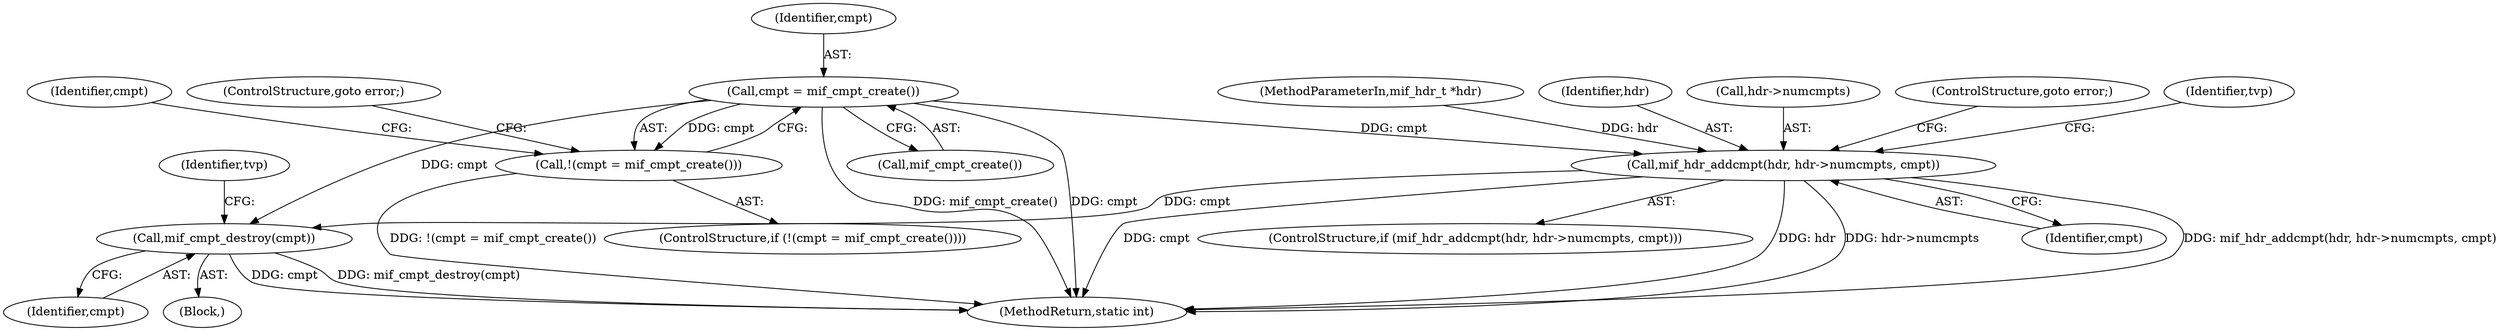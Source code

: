 digraph "0_jasper_df5d2867e8004e51e18b89865bc4aa69229227b3@API" {
"1000115" [label="(Call,cmpt = mif_cmpt_create())"];
"1000114" [label="(Call,!(cmpt = mif_cmpt_create()))"];
"1000290" [label="(Call,mif_hdr_addcmpt(hdr, hdr->numcmpts, cmpt))"];
"1000306" [label="(Call,mif_cmpt_destroy(cmpt))"];
"1000122" [label="(Identifier,cmpt)"];
"1000290" [label="(Call,mif_hdr_addcmpt(hdr, hdr->numcmpts, cmpt))"];
"1000119" [label="(ControlStructure,goto error;)"];
"1000114" [label="(Call,!(cmpt = mif_cmpt_create()))"];
"1000297" [label="(ControlStructure,goto error;)"];
"1000316" [label="(MethodReturn,static int)"];
"1000299" [label="(Identifier,tvp)"];
"1000101" [label="(MethodParameterIn,mif_hdr_t *hdr)"];
"1000309" [label="(Identifier,tvp)"];
"1000295" [label="(Identifier,cmpt)"];
"1000116" [label="(Identifier,cmpt)"];
"1000289" [label="(ControlStructure,if (mif_hdr_addcmpt(hdr, hdr->numcmpts, cmpt)))"];
"1000291" [label="(Identifier,hdr)"];
"1000305" [label="(Block,)"];
"1000292" [label="(Call,hdr->numcmpts)"];
"1000306" [label="(Call,mif_cmpt_destroy(cmpt))"];
"1000113" [label="(ControlStructure,if (!(cmpt = mif_cmpt_create())))"];
"1000307" [label="(Identifier,cmpt)"];
"1000115" [label="(Call,cmpt = mif_cmpt_create())"];
"1000117" [label="(Call,mif_cmpt_create())"];
"1000115" -> "1000114"  [label="AST: "];
"1000115" -> "1000117"  [label="CFG: "];
"1000116" -> "1000115"  [label="AST: "];
"1000117" -> "1000115"  [label="AST: "];
"1000114" -> "1000115"  [label="CFG: "];
"1000115" -> "1000316"  [label="DDG: mif_cmpt_create()"];
"1000115" -> "1000316"  [label="DDG: cmpt"];
"1000115" -> "1000114"  [label="DDG: cmpt"];
"1000115" -> "1000290"  [label="DDG: cmpt"];
"1000115" -> "1000306"  [label="DDG: cmpt"];
"1000114" -> "1000113"  [label="AST: "];
"1000119" -> "1000114"  [label="CFG: "];
"1000122" -> "1000114"  [label="CFG: "];
"1000114" -> "1000316"  [label="DDG: !(cmpt = mif_cmpt_create())"];
"1000290" -> "1000289"  [label="AST: "];
"1000290" -> "1000295"  [label="CFG: "];
"1000291" -> "1000290"  [label="AST: "];
"1000292" -> "1000290"  [label="AST: "];
"1000295" -> "1000290"  [label="AST: "];
"1000297" -> "1000290"  [label="CFG: "];
"1000299" -> "1000290"  [label="CFG: "];
"1000290" -> "1000316"  [label="DDG: hdr"];
"1000290" -> "1000316"  [label="DDG: hdr->numcmpts"];
"1000290" -> "1000316"  [label="DDG: mif_hdr_addcmpt(hdr, hdr->numcmpts, cmpt)"];
"1000290" -> "1000316"  [label="DDG: cmpt"];
"1000101" -> "1000290"  [label="DDG: hdr"];
"1000290" -> "1000306"  [label="DDG: cmpt"];
"1000306" -> "1000305"  [label="AST: "];
"1000306" -> "1000307"  [label="CFG: "];
"1000307" -> "1000306"  [label="AST: "];
"1000309" -> "1000306"  [label="CFG: "];
"1000306" -> "1000316"  [label="DDG: cmpt"];
"1000306" -> "1000316"  [label="DDG: mif_cmpt_destroy(cmpt)"];
}
